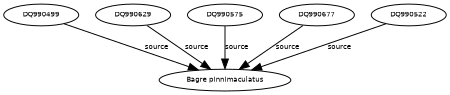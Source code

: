 digraph G {
size="3,3";
node [fontsize=7, fontname="Helvetica"];
edge [fontsize=7, fontname="Helvetica"];
node0 [label="Bagre pinnimaculatus", width=0.27433100247,height=0.27433100247];
node1 [label="DQ990499", width=0.27433100247,height=0.27433100247];
node2 [label="DQ990629", width=0.27433100247,height=0.27433100247];
node3 [label="DQ990575", width=0.27433100247,height=0.27433100247];
node4 [label="DQ990677", width=0.27433100247,height=0.27433100247];
node5 [label="DQ990522", width=0.27433100247,height=0.27433100247];
node1 -> node0 [label="source"];
node2 -> node0 [label="source"];
node3 -> node0 [label="source"];
node4 -> node0 [label="source"];
node5 -> node0 [label="source"];
}

